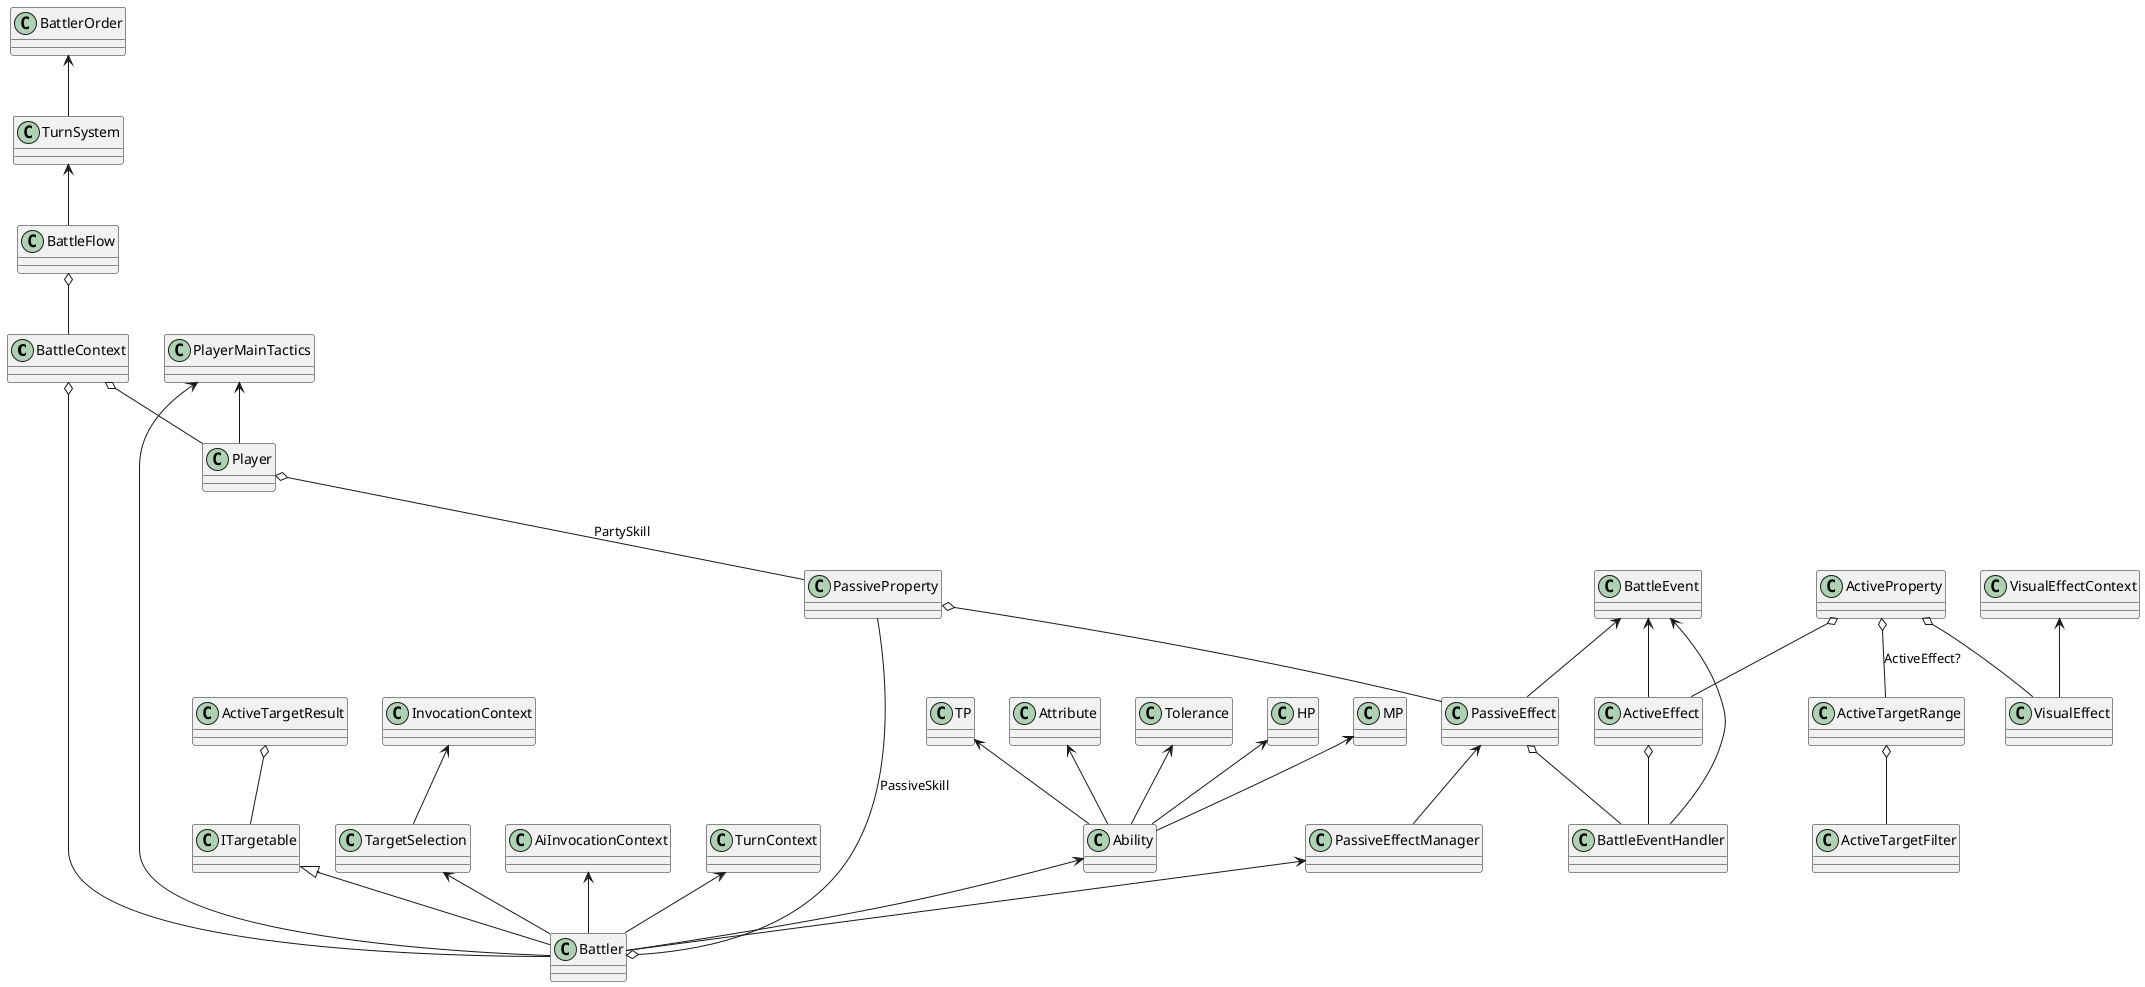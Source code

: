 @startuml

BattleContext o-- Player
BattleContext o-- Battler
BattleEvent <-- BattleEventHandler
BattleEvent <-- ActiveEffect
BattleEvent <-- PassiveEffect
ActiveEffect o-- BattleEventHandler
PassiveEffect o-- BattleEventHandler
ActiveProperty o-- ActiveEffect
PassiveProperty o-- PassiveEffect
ActiveProperty o-- ActiveTargetRange : ActiveEffect?
ActiveTargetRange o-- ActiveTargetFilter
ActiveTargetResult o-- ITargetable
ITargetable <|-- Battler
Battler o-- PassiveProperty : PassiveSkill
Player o-- PassiveProperty : PartySkill
TargetSelection <-- Battler
InvocationContext <-- TargetSelection
AiInvocationContext <-- Battler
TurnContext <-- Battler
BattleFlow o-- BattleContext
TurnSystem <-- BattleFlow
BattlerOrder <-- TurnSystem
ActiveProperty o-- VisualEffect
VisualEffectContext <-- VisualEffect
PassiveEffect <-- PassiveEffectManager
PassiveEffectManager <-- Battler
PlayerMainTactics <-- Player
PlayerMainTactics <-- Battler
Ability <-- Battler
Attribute <-- Ability
Tolerance <-- Ability
HP <-- Ability
MP <-- Ability
TP <-- Ability

@enduml